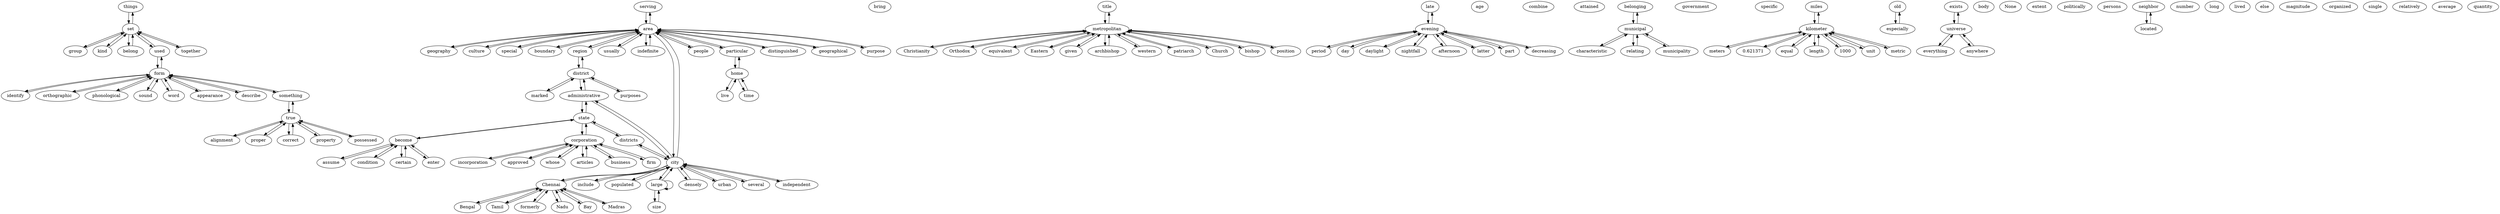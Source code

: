 digraph G {
things;
serving;
Madras;
Bengal;
bring;
identify;
alignment;
geography;
whose;
Chennai;
group;
title;
late;
age;
combine;
attained;
include;
Tamil;
belonging;
evening;
municipal;
government;
period;
day;
condition;
articles;
specific;
miles;
characteristic;
become;
set;
old;
exists;
populated;
Christianity;
culture;
daylight;
meters;
proper;
home;
special;
large;
"0.621371";
Orthodox;
everything;
state;
kilometer;
boundary;
correct;
body;
None;
business;
equivalent;
densely;
extent;
nightfall;
relating;
politically;
persons;
universe;
region;
Eastern;
equal;
length;
afternoon;
neighbor;
usually;
1000;
formerly;
municipality;
number;
marked;
orthographic;
indefinite;
unit;
size;
city;
given;
phonological;
district;
area;
archbishop;
people;
long;
live;
time;
firm;
urban;
lived;
form;
else;
magnitude;
incorporation;
western;
particular;
true;
sound;
kind;
word;
administrative;
appearance;
patriarch;
districts;
anywhere;
Church;
property;
distinguished;
metropolitan;
certain;
metric;
describe;
organized;
purposes;
single;
something;
bishop;
relatively;
corporation;
latter;
belong;
located;
geographical;
several;
Nadu;
independent;
used;
enter;
average;
purpose;
Bay;
approved;
especially;
assume;
possessed;
together;
part;
decreasing;
position;
quantity;
things -> set;
serving -> area;
Madras -> Chennai;
Bengal -> Chennai;
identify -> form;
alignment -> true;
geography -> area;
whose -> corporation;
Chennai -> city;
Chennai -> Madras;
Chennai -> formerly;
Chennai -> Bengal;
Chennai -> Bay;
Chennai -> Tamil;
Chennai -> Nadu;
group -> set;
title -> metropolitan;
late -> evening;
include -> city;
Tamil -> Chennai;
belonging -> municipal;
evening -> latter;
evening -> period;
evening -> late;
evening -> daylight;
evening -> part;
evening -> afternoon;
evening -> decreasing;
evening -> nightfall;
evening -> day;
municipal -> characteristic;
municipal -> belonging;
municipal -> municipality;
municipal -> relating;
period -> evening;
day -> evening;
condition -> become;
articles -> corporation;
miles -> kilometer;
characteristic -> municipal;
become -> assume;
become -> certain;
become -> state;
become -> condition;
become -> enter;
set -> kind;
set -> used;
set -> group;
set -> things;
set -> belong;
set -> together;
old -> especially;
exists -> universe;
populated -> city;
Christianity -> metropolitan;
culture -> area;
daylight -> evening;
meters -> kilometer;
proper -> true;
home -> live;
home -> time;
home -> particular;
special -> area;
large -> large;
large -> city;
large -> size;
"0.621371" -> kilometer;
Orthodox -> metropolitan;
everything -> universe;
state -> districts;
state -> corporation;
state -> administrative;
state -> become;
kilometer -> "0.621371";
kilometer -> metric;
kilometer -> equal;
kilometer -> length;
kilometer -> miles;
kilometer -> meters;
kilometer -> unit;
kilometer -> 1000;
boundary -> area;
correct -> true;
business -> corporation;
equivalent -> metropolitan;
densely -> city;
nightfall -> evening;
relating -> municipal;
universe -> everything;
universe -> anywhere;
universe -> exists;
region -> district;
region -> area;
Eastern -> metropolitan;
equal -> kilometer;
length -> kilometer;
afternoon -> evening;
neighbor -> located;
usually -> area;
1000 -> kilometer;
formerly -> Chennai;
municipality -> municipal;
marked -> district;
orthographic -> form;
indefinite -> area;
unit -> kilometer;
size -> large;
city -> urban;
city -> Chennai;
city -> populated;
city -> area;
city -> large;
city -> districts;
city -> independent;
city -> densely;
city -> include;
city -> administrative;
city -> several;
given -> metropolitan;
phonological -> form;
district -> region;
district -> administrative;
district -> purposes;
district -> marked;
area -> city;
area -> serving;
area -> people;
area -> region;
area -> culture;
area -> purpose;
area -> geographical;
area -> particular;
area -> usually;
area -> boundary;
area -> indefinite;
area -> distinguished;
area -> special;
area -> geography;
archbishop -> metropolitan;
people -> area;
live -> home;
time -> home;
firm -> corporation;
urban -> city;
form -> sound;
form -> used;
form -> word;
form -> describe;
form -> appearance;
form -> identify;
form -> something;
form -> orthographic;
form -> phonological;
incorporation -> corporation;
western -> metropolitan;
particular -> home;
particular -> area;
true -> possessed;
true -> something;
true -> proper;
true -> property;
true -> correct;
true -> alignment;
sound -> form;
kind -> set;
word -> form;
administrative -> city;
administrative -> state;
administrative -> district;
appearance -> form;
patriarch -> metropolitan;
districts -> city;
districts -> state;
anywhere -> universe;
Church -> metropolitan;
property -> true;
distinguished -> area;
metropolitan -> given;
metropolitan -> position;
metropolitan -> Eastern;
metropolitan -> archbishop;
metropolitan -> equivalent;
metropolitan -> Orthodox;
metropolitan -> patriarch;
metropolitan -> Christianity;
metropolitan -> western;
metropolitan -> Church;
metropolitan -> title;
metropolitan -> bishop;
certain -> become;
metric -> kilometer;
describe -> form;
purposes -> district;
something -> true;
something -> form;
bishop -> metropolitan;
corporation -> firm;
corporation -> whose;
corporation -> business;
corporation -> articles;
corporation -> state;
corporation -> incorporation;
corporation -> approved;
latter -> evening;
belong -> set;
located -> neighbor;
geographical -> area;
several -> city;
Nadu -> Chennai;
independent -> city;
used -> set;
used -> form;
enter -> become;
purpose -> area;
Bay -> Chennai;
approved -> corporation;
especially -> old;
assume -> become;
possessed -> true;
together -> set;
part -> evening;
decreasing -> evening;
position -> metropolitan;
}
